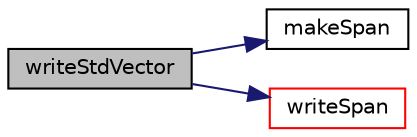 digraph "writeStdVector"
{
 // LATEX_PDF_SIZE
  edge [fontname="Helvetica",fontsize="10",labelfontname="Helvetica",labelfontsize="10"];
  node [fontname="Helvetica",fontsize="10",shape=record];
  rankdir="LR";
  Node1 [label="writeStdVector",height=0.2,width=0.4,color="black", fillcolor="grey75", style="filled", fontcolor="black",tooltip=" "];
  Node1 -> Node2 [color="midnightblue",fontsize="10",style="solid",fontname="Helvetica"];
  Node2 [label="makeSpan",height=0.2,width=0.4,color="black", fillcolor="white", style="filled",URL="$namespacepFlow.html#ab66d3d8f467c729595d7653460e31b41",tooltip=" "];
  Node1 -> Node3 [color="midnightblue",fontsize="10",style="solid",fontname="Helvetica"];
  Node3 [label="writeSpan",height=0.2,width=0.4,color="red", fillcolor="white", style="filled",URL="$namespacepFlow.html#a85b736295e5e19fa9a2419222493ce1b",tooltip=" "];
}
